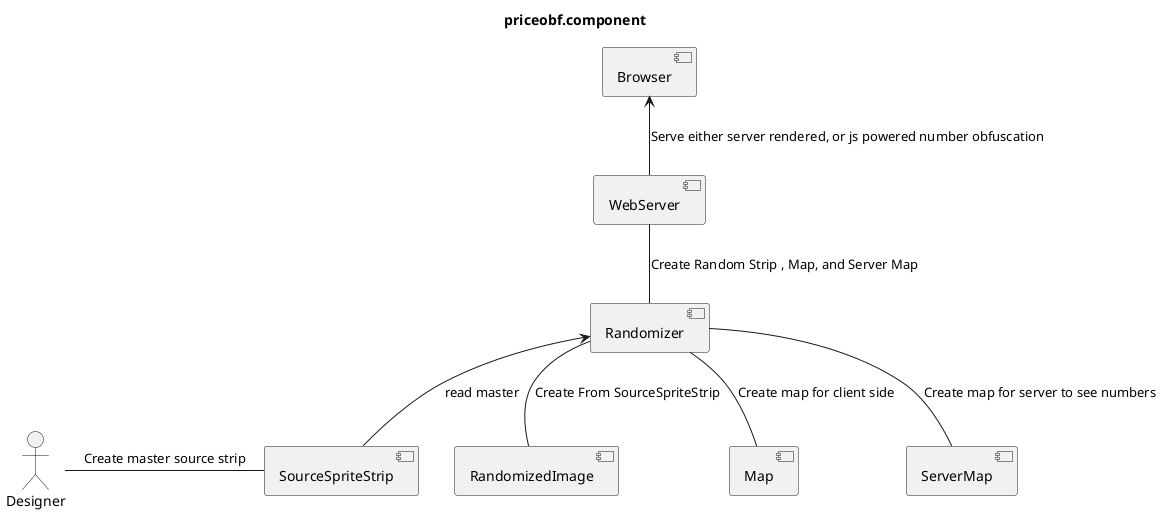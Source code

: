 @startuml
title priceobf.component

component SourceSpriteStrip
component Randomizer
component RandomizedImage
component Map
component ServerMap
component WebServer   
component Browser
actor Designer

Designer - SourceSpriteStrip : Create master source strip
Randomizer <-- SourceSpriteStrip : read master
WebServer -- Randomizer : Create Random Strip , Map, and Server Map
Randomizer -- RandomizedImage : Create From SourceSpriteStrip
Randomizer -- Map : Create map for client side
Randomizer -- ServerMap : Create map for server to see numbers
Browser <-- WebServer : Serve either server rendered, or js powered number obfuscation
@enduml
